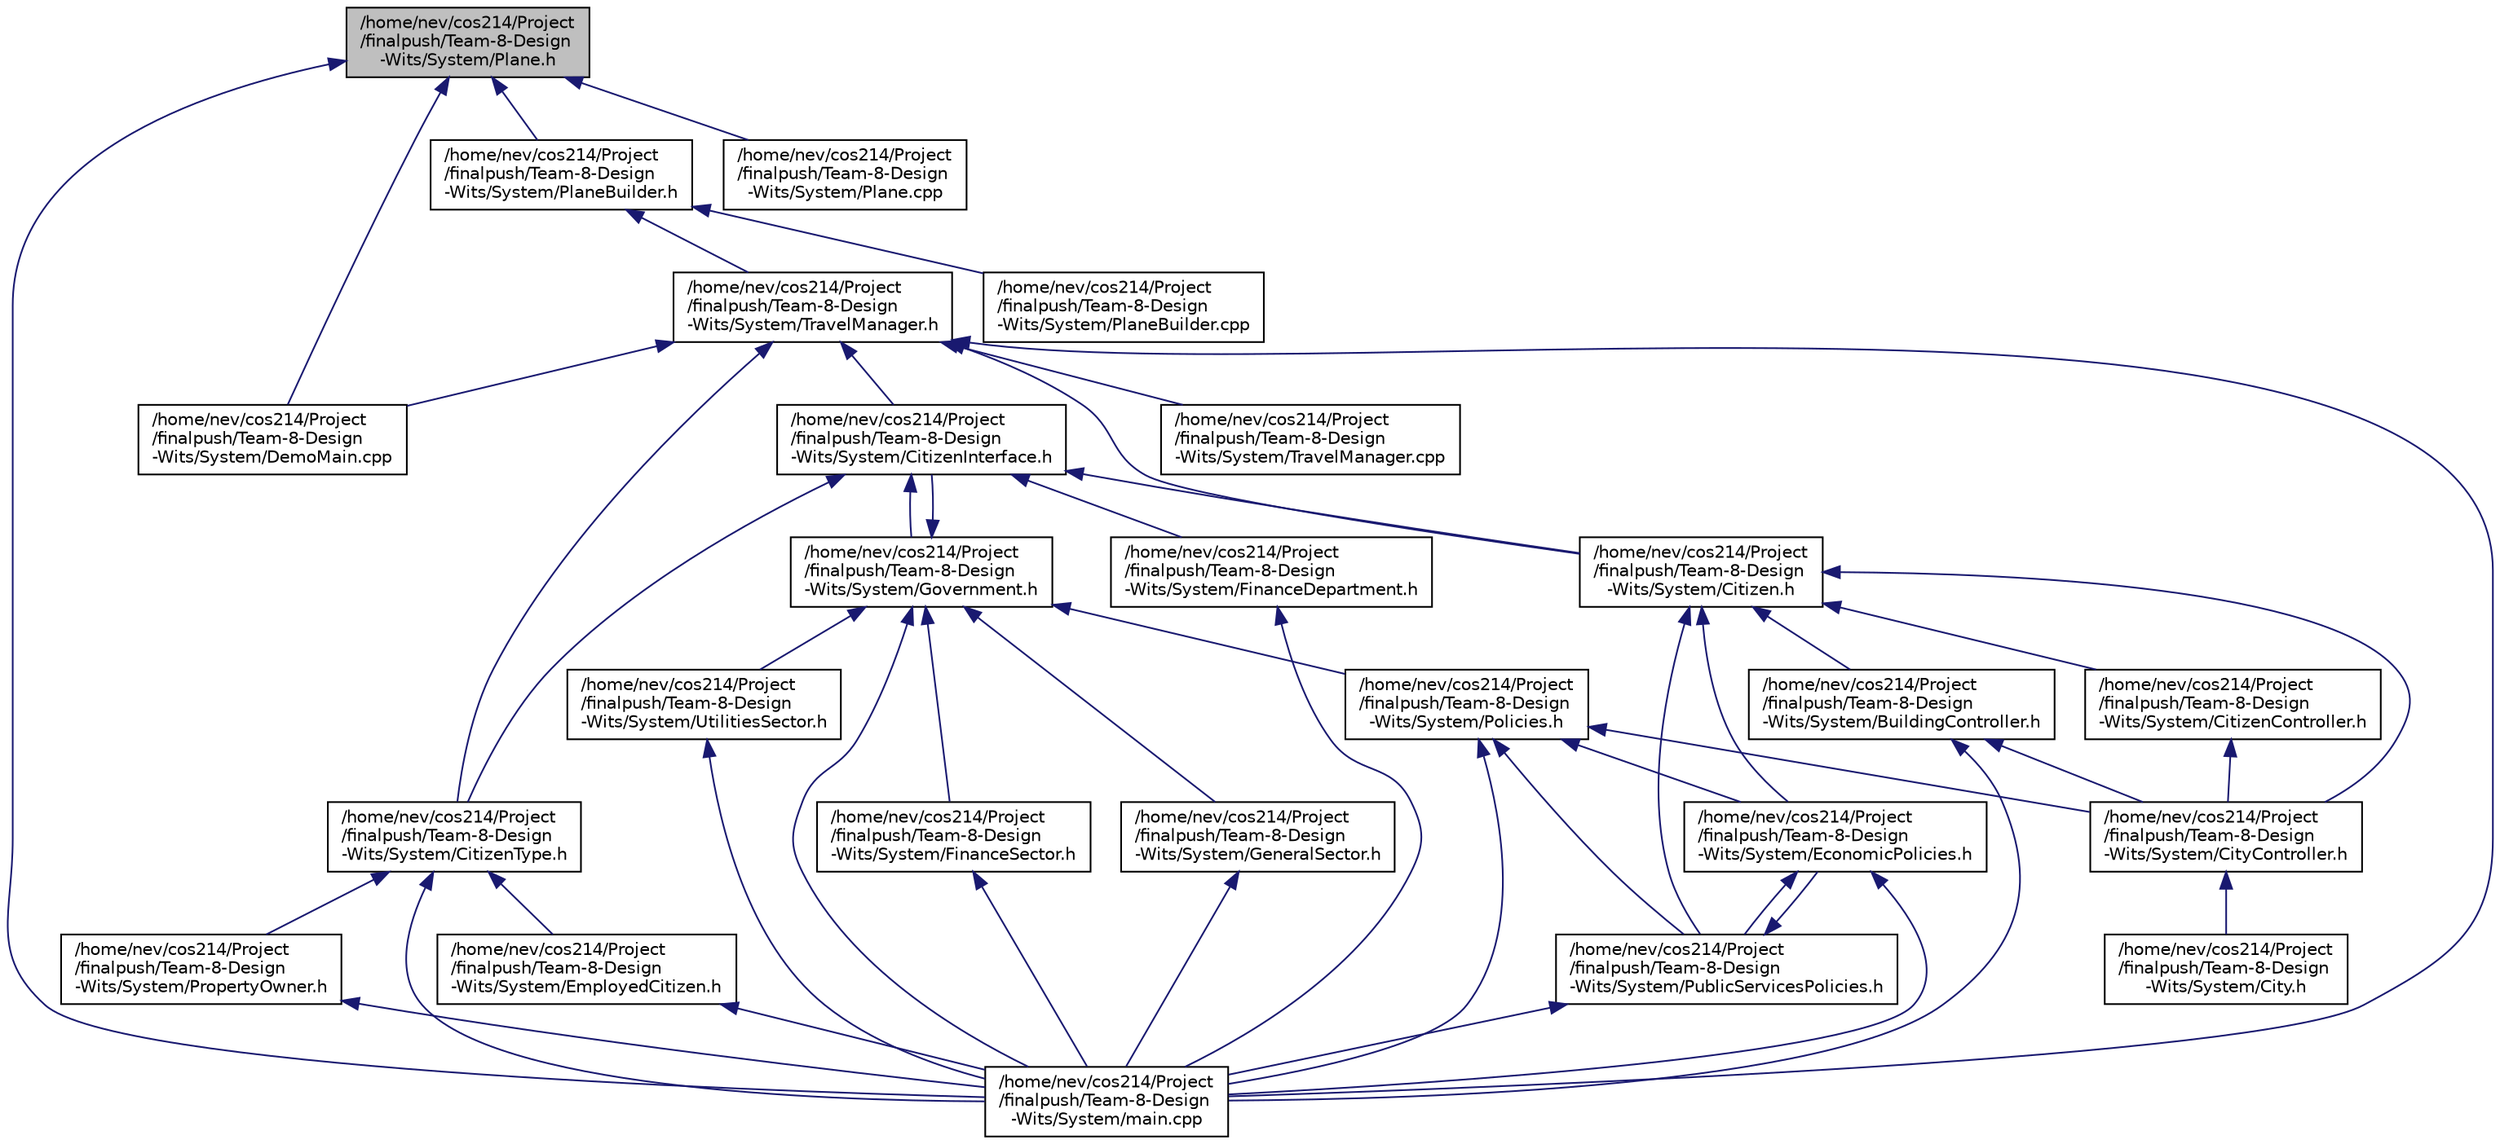digraph "/home/nev/cos214/Project/finalpush/Team-8-Design-Wits/System/Plane.h"
{
 // LATEX_PDF_SIZE
  edge [fontname="Helvetica",fontsize="10",labelfontname="Helvetica",labelfontsize="10"];
  node [fontname="Helvetica",fontsize="10",shape=record];
  Node1 [label="/home/nev/cos214/Project\l/finalpush/Team-8-Design\l-Wits/System/Plane.h",height=0.2,width=0.4,color="black", fillcolor="grey75", style="filled", fontcolor="black",tooltip="This file implements the Plane class."];
  Node1 -> Node2 [dir="back",color="midnightblue",fontsize="10",style="solid",fontname="Helvetica"];
  Node2 [label="/home/nev/cos214/Project\l/finalpush/Team-8-Design\l-Wits/System/DemoMain.cpp",height=0.2,width=0.4,color="black", fillcolor="white", style="filled",URL="$DemoMain_8cpp.html",tooltip="Unit Testing for the TravelManager class."];
  Node1 -> Node3 [dir="back",color="midnightblue",fontsize="10",style="solid",fontname="Helvetica"];
  Node3 [label="/home/nev/cos214/Project\l/finalpush/Team-8-Design\l-Wits/System/main.cpp",height=0.2,width=0.4,color="black", fillcolor="white", style="filled",URL="$main_8cpp.html",tooltip="Interactive City Builder Simulation."];
  Node1 -> Node4 [dir="back",color="midnightblue",fontsize="10",style="solid",fontname="Helvetica"];
  Node4 [label="/home/nev/cos214/Project\l/finalpush/Team-8-Design\l-Wits/System/Plane.cpp",height=0.2,width=0.4,color="black", fillcolor="white", style="filled",URL="$Plane_8cpp.html",tooltip="This file implements the Plane class."];
  Node1 -> Node5 [dir="back",color="midnightblue",fontsize="10",style="solid",fontname="Helvetica"];
  Node5 [label="/home/nev/cos214/Project\l/finalpush/Team-8-Design\l-Wits/System/PlaneBuilder.h",height=0.2,width=0.4,color="black", fillcolor="white", style="filled",URL="$PlaneBuilder_8h.html",tooltip="This file implements the PlaneBuilder class."];
  Node5 -> Node6 [dir="back",color="midnightblue",fontsize="10",style="solid",fontname="Helvetica"];
  Node6 [label="/home/nev/cos214/Project\l/finalpush/Team-8-Design\l-Wits/System/PlaneBuilder.cpp",height=0.2,width=0.4,color="black", fillcolor="white", style="filled",URL="$PlaneBuilder_8cpp.html",tooltip="This file implements the PlaneBuilder class."];
  Node5 -> Node7 [dir="back",color="midnightblue",fontsize="10",style="solid",fontname="Helvetica"];
  Node7 [label="/home/nev/cos214/Project\l/finalpush/Team-8-Design\l-Wits/System/TravelManager.h",height=0.2,width=0.4,color="black", fillcolor="white", style="filled",URL="$TravelManager_8h.html",tooltip="This file declares the TravelManager class."];
  Node7 -> Node8 [dir="back",color="midnightblue",fontsize="10",style="solid",fontname="Helvetica"];
  Node8 [label="/home/nev/cos214/Project\l/finalpush/Team-8-Design\l-Wits/System/Citizen.h",height=0.2,width=0.4,color="black", fillcolor="white", style="filled",URL="$Citizen_8h_source.html",tooltip=" "];
  Node8 -> Node9 [dir="back",color="midnightblue",fontsize="10",style="solid",fontname="Helvetica"];
  Node9 [label="/home/nev/cos214/Project\l/finalpush/Team-8-Design\l-Wits/System/BuildingController.h",height=0.2,width=0.4,color="black", fillcolor="white", style="filled",URL="$BuildingController_8h_source.html",tooltip=" "];
  Node9 -> Node10 [dir="back",color="midnightblue",fontsize="10",style="solid",fontname="Helvetica"];
  Node10 [label="/home/nev/cos214/Project\l/finalpush/Team-8-Design\l-Wits/System/CityController.h",height=0.2,width=0.4,color="black", fillcolor="white", style="filled",URL="$CityController_8h_source.html",tooltip=" "];
  Node10 -> Node11 [dir="back",color="midnightblue",fontsize="10",style="solid",fontname="Helvetica"];
  Node11 [label="/home/nev/cos214/Project\l/finalpush/Team-8-Design\l-Wits/System/City.h",height=0.2,width=0.4,color="black", fillcolor="white", style="filled",URL="$City_8h_source.html",tooltip=" "];
  Node9 -> Node3 [dir="back",color="midnightblue",fontsize="10",style="solid",fontname="Helvetica"];
  Node8 -> Node12 [dir="back",color="midnightblue",fontsize="10",style="solid",fontname="Helvetica"];
  Node12 [label="/home/nev/cos214/Project\l/finalpush/Team-8-Design\l-Wits/System/CitizenController.h",height=0.2,width=0.4,color="black", fillcolor="white", style="filled",URL="$CitizenController_8h_source.html",tooltip=" "];
  Node12 -> Node10 [dir="back",color="midnightblue",fontsize="10",style="solid",fontname="Helvetica"];
  Node8 -> Node10 [dir="back",color="midnightblue",fontsize="10",style="solid",fontname="Helvetica"];
  Node8 -> Node13 [dir="back",color="midnightblue",fontsize="10",style="solid",fontname="Helvetica"];
  Node13 [label="/home/nev/cos214/Project\l/finalpush/Team-8-Design\l-Wits/System/EconomicPolicies.h",height=0.2,width=0.4,color="black", fillcolor="white", style="filled",URL="$EconomicPolicies_8h.html",tooltip="Economic policy implementation class."];
  Node13 -> Node3 [dir="back",color="midnightblue",fontsize="10",style="solid",fontname="Helvetica"];
  Node13 -> Node14 [dir="back",color="midnightblue",fontsize="10",style="solid",fontname="Helvetica"];
  Node14 [label="/home/nev/cos214/Project\l/finalpush/Team-8-Design\l-Wits/System/PublicServicesPolicies.h",height=0.2,width=0.4,color="black", fillcolor="white", style="filled",URL="$PublicServicesPolicies_8h.html",tooltip="Public services policy implementation class."];
  Node14 -> Node13 [dir="back",color="midnightblue",fontsize="10",style="solid",fontname="Helvetica"];
  Node14 -> Node3 [dir="back",color="midnightblue",fontsize="10",style="solid",fontname="Helvetica"];
  Node8 -> Node14 [dir="back",color="midnightblue",fontsize="10",style="solid",fontname="Helvetica"];
  Node7 -> Node15 [dir="back",color="midnightblue",fontsize="10",style="solid",fontname="Helvetica"];
  Node15 [label="/home/nev/cos214/Project\l/finalpush/Team-8-Design\l-Wits/System/CitizenInterface.h",height=0.2,width=0.4,color="black", fillcolor="white", style="filled",URL="$CitizenInterface_8h_source.html",tooltip=" "];
  Node15 -> Node8 [dir="back",color="midnightblue",fontsize="10",style="solid",fontname="Helvetica"];
  Node15 -> Node16 [dir="back",color="midnightblue",fontsize="10",style="solid",fontname="Helvetica"];
  Node16 [label="/home/nev/cos214/Project\l/finalpush/Team-8-Design\l-Wits/System/CitizenType.h",height=0.2,width=0.4,color="black", fillcolor="white", style="filled",URL="$CitizenType_8h_source.html",tooltip=" "];
  Node16 -> Node17 [dir="back",color="midnightblue",fontsize="10",style="solid",fontname="Helvetica"];
  Node17 [label="/home/nev/cos214/Project\l/finalpush/Team-8-Design\l-Wits/System/EmployedCitizen.h",height=0.2,width=0.4,color="black", fillcolor="white", style="filled",URL="$EmployedCitizen_8h_source.html",tooltip=" "];
  Node17 -> Node3 [dir="back",color="midnightblue",fontsize="10",style="solid",fontname="Helvetica"];
  Node16 -> Node3 [dir="back",color="midnightblue",fontsize="10",style="solid",fontname="Helvetica"];
  Node16 -> Node18 [dir="back",color="midnightblue",fontsize="10",style="solid",fontname="Helvetica"];
  Node18 [label="/home/nev/cos214/Project\l/finalpush/Team-8-Design\l-Wits/System/PropertyOwner.h",height=0.2,width=0.4,color="black", fillcolor="white", style="filled",URL="$PropertyOwner_8h_source.html",tooltip=" "];
  Node18 -> Node3 [dir="back",color="midnightblue",fontsize="10",style="solid",fontname="Helvetica"];
  Node15 -> Node19 [dir="back",color="midnightblue",fontsize="10",style="solid",fontname="Helvetica"];
  Node19 [label="/home/nev/cos214/Project\l/finalpush/Team-8-Design\l-Wits/System/FinanceDepartment.h",height=0.2,width=0.4,color="black", fillcolor="white", style="filled",URL="$FinanceDepartment_8h.html",tooltip="Header file for the FinanceDepartment class implementing the Facade design pattern."];
  Node19 -> Node3 [dir="back",color="midnightblue",fontsize="10",style="solid",fontname="Helvetica"];
  Node15 -> Node20 [dir="back",color="midnightblue",fontsize="10",style="solid",fontname="Helvetica"];
  Node20 [label="/home/nev/cos214/Project\l/finalpush/Team-8-Design\l-Wits/System/Government.h",height=0.2,width=0.4,color="black", fillcolor="white", style="filled",URL="$Government_8h.html",tooltip="Government class header implementing Observer and Command patterns."];
  Node20 -> Node15 [dir="back",color="midnightblue",fontsize="10",style="solid",fontname="Helvetica"];
  Node20 -> Node21 [dir="back",color="midnightblue",fontsize="10",style="solid",fontname="Helvetica"];
  Node21 [label="/home/nev/cos214/Project\l/finalpush/Team-8-Design\l-Wits/System/FinanceSector.h",height=0.2,width=0.4,color="black", fillcolor="white", style="filled",URL="$FinanceSector_8h.html",tooltip="Finance Sector class header."];
  Node21 -> Node3 [dir="back",color="midnightblue",fontsize="10",style="solid",fontname="Helvetica"];
  Node20 -> Node22 [dir="back",color="midnightblue",fontsize="10",style="solid",fontname="Helvetica"];
  Node22 [label="/home/nev/cos214/Project\l/finalpush/Team-8-Design\l-Wits/System/GeneralSector.h",height=0.2,width=0.4,color="black", fillcolor="white", style="filled",URL="$GeneralSector_8h.html",tooltip="General Sector class header."];
  Node22 -> Node3 [dir="back",color="midnightblue",fontsize="10",style="solid",fontname="Helvetica"];
  Node20 -> Node3 [dir="back",color="midnightblue",fontsize="10",style="solid",fontname="Helvetica"];
  Node20 -> Node23 [dir="back",color="midnightblue",fontsize="10",style="solid",fontname="Helvetica"];
  Node23 [label="/home/nev/cos214/Project\l/finalpush/Team-8-Design\l-Wits/System/Policies.h",height=0.2,width=0.4,color="black", fillcolor="white", style="filled",URL="$Policies_8h.html",tooltip="Abstract base class for policy commands implementing Command pattern."];
  Node23 -> Node10 [dir="back",color="midnightblue",fontsize="10",style="solid",fontname="Helvetica"];
  Node23 -> Node13 [dir="back",color="midnightblue",fontsize="10",style="solid",fontname="Helvetica"];
  Node23 -> Node3 [dir="back",color="midnightblue",fontsize="10",style="solid",fontname="Helvetica"];
  Node23 -> Node14 [dir="back",color="midnightblue",fontsize="10",style="solid",fontname="Helvetica"];
  Node20 -> Node24 [dir="back",color="midnightblue",fontsize="10",style="solid",fontname="Helvetica"];
  Node24 [label="/home/nev/cos214/Project\l/finalpush/Team-8-Design\l-Wits/System/UtilitiesSector.h",height=0.2,width=0.4,color="black", fillcolor="white", style="filled",URL="$UtilitiesSector_8h.html",tooltip="Utilities Sector class header."];
  Node24 -> Node3 [dir="back",color="midnightblue",fontsize="10",style="solid",fontname="Helvetica"];
  Node7 -> Node16 [dir="back",color="midnightblue",fontsize="10",style="solid",fontname="Helvetica"];
  Node7 -> Node2 [dir="back",color="midnightblue",fontsize="10",style="solid",fontname="Helvetica"];
  Node7 -> Node3 [dir="back",color="midnightblue",fontsize="10",style="solid",fontname="Helvetica"];
  Node7 -> Node25 [dir="back",color="midnightblue",fontsize="10",style="solid",fontname="Helvetica"];
  Node25 [label="/home/nev/cos214/Project\l/finalpush/Team-8-Design\l-Wits/System/TravelManager.cpp",height=0.2,width=0.4,color="black", fillcolor="white", style="filled",URL="$TravelManager_8cpp.html",tooltip="This file implements the TravelManager class."];
}
